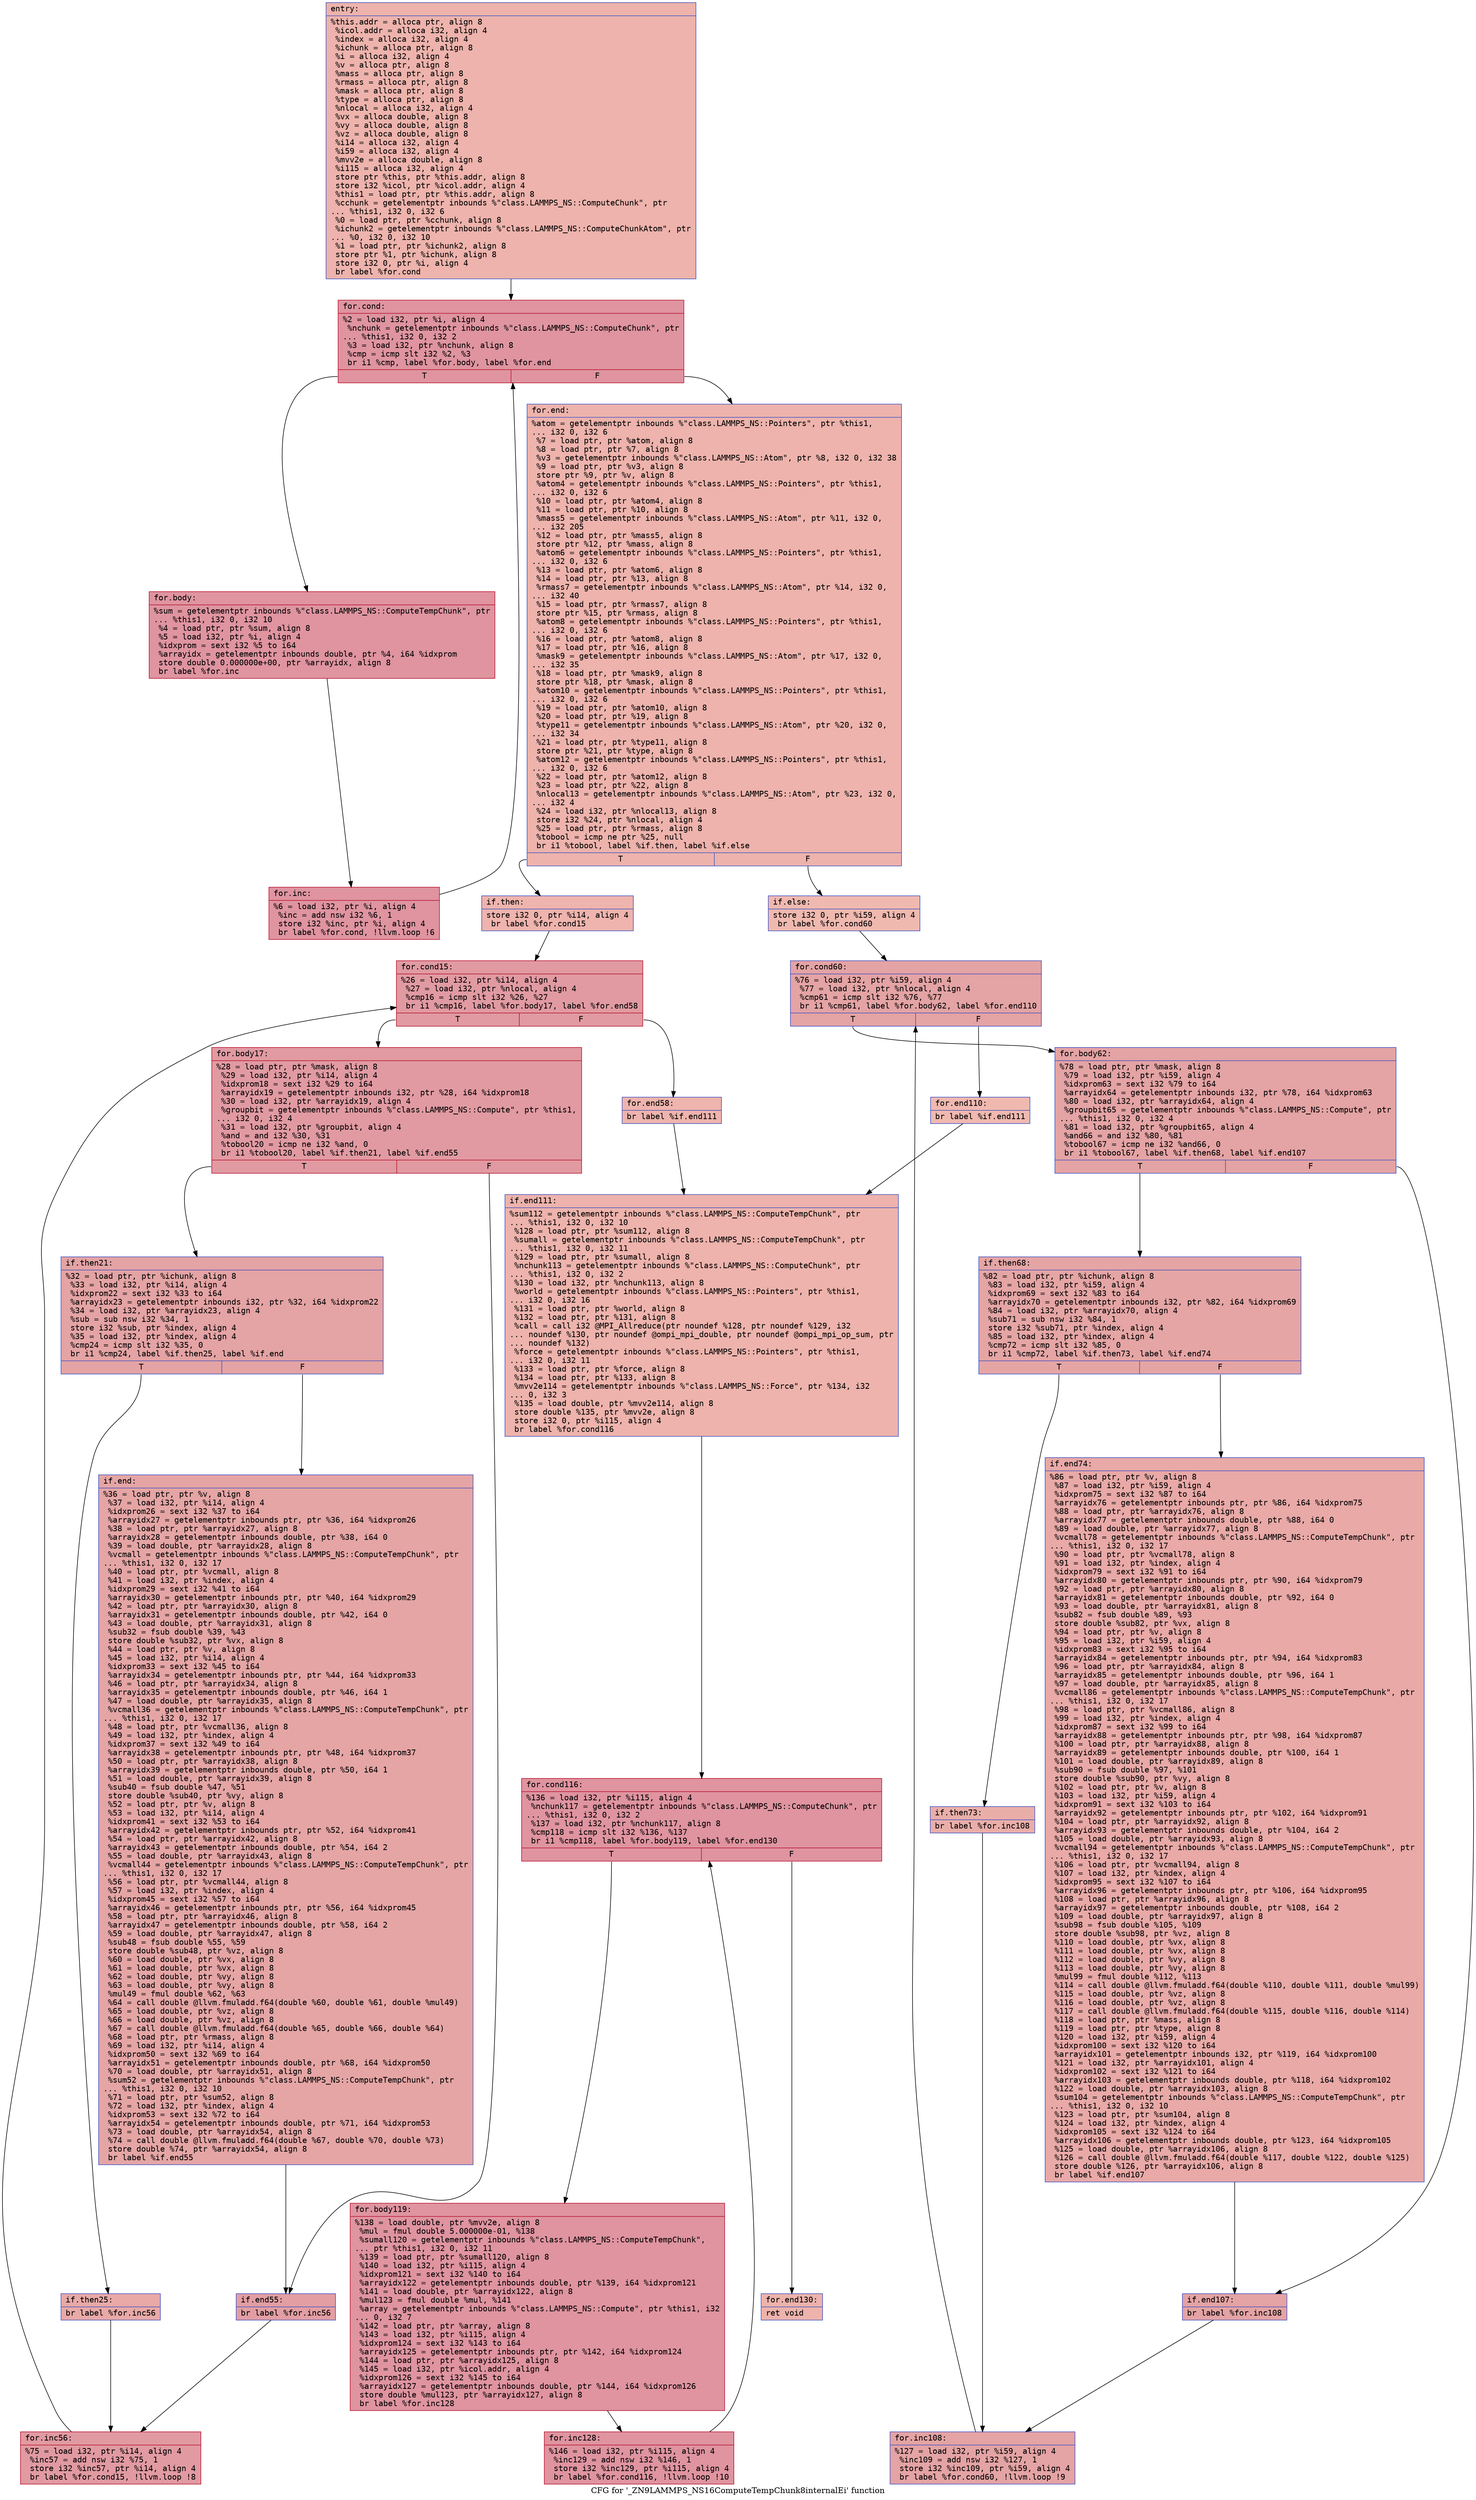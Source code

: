 digraph "CFG for '_ZN9LAMMPS_NS16ComputeTempChunk8internalEi' function" {
	label="CFG for '_ZN9LAMMPS_NS16ComputeTempChunk8internalEi' function";

	Node0x555af8c3a590 [shape=record,color="#3d50c3ff", style=filled, fillcolor="#d6524470" fontname="Courier",label="{entry:\l|  %this.addr = alloca ptr, align 8\l  %icol.addr = alloca i32, align 4\l  %index = alloca i32, align 4\l  %ichunk = alloca ptr, align 8\l  %i = alloca i32, align 4\l  %v = alloca ptr, align 8\l  %mass = alloca ptr, align 8\l  %rmass = alloca ptr, align 8\l  %mask = alloca ptr, align 8\l  %type = alloca ptr, align 8\l  %nlocal = alloca i32, align 4\l  %vx = alloca double, align 8\l  %vy = alloca double, align 8\l  %vz = alloca double, align 8\l  %i14 = alloca i32, align 4\l  %i59 = alloca i32, align 4\l  %mvv2e = alloca double, align 8\l  %i115 = alloca i32, align 4\l  store ptr %this, ptr %this.addr, align 8\l  store i32 %icol, ptr %icol.addr, align 4\l  %this1 = load ptr, ptr %this.addr, align 8\l  %cchunk = getelementptr inbounds %\"class.LAMMPS_NS::ComputeChunk\", ptr\l... %this1, i32 0, i32 6\l  %0 = load ptr, ptr %cchunk, align 8\l  %ichunk2 = getelementptr inbounds %\"class.LAMMPS_NS::ComputeChunkAtom\", ptr\l... %0, i32 0, i32 10\l  %1 = load ptr, ptr %ichunk2, align 8\l  store ptr %1, ptr %ichunk, align 8\l  store i32 0, ptr %i, align 4\l  br label %for.cond\l}"];
	Node0x555af8c3a590 -> Node0x555af8c3dd00[tooltip="entry -> for.cond\nProbability 100.00%" ];
	Node0x555af8c3dd00 [shape=record,color="#b70d28ff", style=filled, fillcolor="#b70d2870" fontname="Courier",label="{for.cond:\l|  %2 = load i32, ptr %i, align 4\l  %nchunk = getelementptr inbounds %\"class.LAMMPS_NS::ComputeChunk\", ptr\l... %this1, i32 0, i32 2\l  %3 = load i32, ptr %nchunk, align 8\l  %cmp = icmp slt i32 %2, %3\l  br i1 %cmp, label %for.body, label %for.end\l|{<s0>T|<s1>F}}"];
	Node0x555af8c3dd00:s0 -> Node0x555af8c3e210[tooltip="for.cond -> for.body\nProbability 96.88%" ];
	Node0x555af8c3dd00:s1 -> Node0x555af8c3e290[tooltip="for.cond -> for.end\nProbability 3.12%" ];
	Node0x555af8c3e210 [shape=record,color="#b70d28ff", style=filled, fillcolor="#b70d2870" fontname="Courier",label="{for.body:\l|  %sum = getelementptr inbounds %\"class.LAMMPS_NS::ComputeTempChunk\", ptr\l... %this1, i32 0, i32 10\l  %4 = load ptr, ptr %sum, align 8\l  %5 = load i32, ptr %i, align 4\l  %idxprom = sext i32 %5 to i64\l  %arrayidx = getelementptr inbounds double, ptr %4, i64 %idxprom\l  store double 0.000000e+00, ptr %arrayidx, align 8\l  br label %for.inc\l}"];
	Node0x555af8c3e210 -> Node0x555af8c3e790[tooltip="for.body -> for.inc\nProbability 100.00%" ];
	Node0x555af8c3e790 [shape=record,color="#b70d28ff", style=filled, fillcolor="#b70d2870" fontname="Courier",label="{for.inc:\l|  %6 = load i32, ptr %i, align 4\l  %inc = add nsw i32 %6, 1\l  store i32 %inc, ptr %i, align 4\l  br label %for.cond, !llvm.loop !6\l}"];
	Node0x555af8c3e790 -> Node0x555af8c3dd00[tooltip="for.inc -> for.cond\nProbability 100.00%" ];
	Node0x555af8c3e290 [shape=record,color="#3d50c3ff", style=filled, fillcolor="#d6524470" fontname="Courier",label="{for.end:\l|  %atom = getelementptr inbounds %\"class.LAMMPS_NS::Pointers\", ptr %this1,\l... i32 0, i32 6\l  %7 = load ptr, ptr %atom, align 8\l  %8 = load ptr, ptr %7, align 8\l  %v3 = getelementptr inbounds %\"class.LAMMPS_NS::Atom\", ptr %8, i32 0, i32 38\l  %9 = load ptr, ptr %v3, align 8\l  store ptr %9, ptr %v, align 8\l  %atom4 = getelementptr inbounds %\"class.LAMMPS_NS::Pointers\", ptr %this1,\l... i32 0, i32 6\l  %10 = load ptr, ptr %atom4, align 8\l  %11 = load ptr, ptr %10, align 8\l  %mass5 = getelementptr inbounds %\"class.LAMMPS_NS::Atom\", ptr %11, i32 0,\l... i32 205\l  %12 = load ptr, ptr %mass5, align 8\l  store ptr %12, ptr %mass, align 8\l  %atom6 = getelementptr inbounds %\"class.LAMMPS_NS::Pointers\", ptr %this1,\l... i32 0, i32 6\l  %13 = load ptr, ptr %atom6, align 8\l  %14 = load ptr, ptr %13, align 8\l  %rmass7 = getelementptr inbounds %\"class.LAMMPS_NS::Atom\", ptr %14, i32 0,\l... i32 40\l  %15 = load ptr, ptr %rmass7, align 8\l  store ptr %15, ptr %rmass, align 8\l  %atom8 = getelementptr inbounds %\"class.LAMMPS_NS::Pointers\", ptr %this1,\l... i32 0, i32 6\l  %16 = load ptr, ptr %atom8, align 8\l  %17 = load ptr, ptr %16, align 8\l  %mask9 = getelementptr inbounds %\"class.LAMMPS_NS::Atom\", ptr %17, i32 0,\l... i32 35\l  %18 = load ptr, ptr %mask9, align 8\l  store ptr %18, ptr %mask, align 8\l  %atom10 = getelementptr inbounds %\"class.LAMMPS_NS::Pointers\", ptr %this1,\l... i32 0, i32 6\l  %19 = load ptr, ptr %atom10, align 8\l  %20 = load ptr, ptr %19, align 8\l  %type11 = getelementptr inbounds %\"class.LAMMPS_NS::Atom\", ptr %20, i32 0,\l... i32 34\l  %21 = load ptr, ptr %type11, align 8\l  store ptr %21, ptr %type, align 8\l  %atom12 = getelementptr inbounds %\"class.LAMMPS_NS::Pointers\", ptr %this1,\l... i32 0, i32 6\l  %22 = load ptr, ptr %atom12, align 8\l  %23 = load ptr, ptr %22, align 8\l  %nlocal13 = getelementptr inbounds %\"class.LAMMPS_NS::Atom\", ptr %23, i32 0,\l... i32 4\l  %24 = load i32, ptr %nlocal13, align 8\l  store i32 %24, ptr %nlocal, align 4\l  %25 = load ptr, ptr %rmass, align 8\l  %tobool = icmp ne ptr %25, null\l  br i1 %tobool, label %if.then, label %if.else\l|{<s0>T|<s1>F}}"];
	Node0x555af8c3e290:s0 -> Node0x555af8c40400[tooltip="for.end -> if.then\nProbability 62.50%" ];
	Node0x555af8c3e290:s1 -> Node0x555af8c40470[tooltip="for.end -> if.else\nProbability 37.50%" ];
	Node0x555af8c40400 [shape=record,color="#3d50c3ff", style=filled, fillcolor="#d8564670" fontname="Courier",label="{if.then:\l|  store i32 0, ptr %i14, align 4\l  br label %for.cond15\l}"];
	Node0x555af8c40400 -> Node0x555af8c3ded0[tooltip="if.then -> for.cond15\nProbability 100.00%" ];
	Node0x555af8c3ded0 [shape=record,color="#b70d28ff", style=filled, fillcolor="#bb1b2c70" fontname="Courier",label="{for.cond15:\l|  %26 = load i32, ptr %i14, align 4\l  %27 = load i32, ptr %nlocal, align 4\l  %cmp16 = icmp slt i32 %26, %27\l  br i1 %cmp16, label %for.body17, label %for.end58\l|{<s0>T|<s1>F}}"];
	Node0x555af8c3ded0:s0 -> Node0x555af8c40c10[tooltip="for.cond15 -> for.body17\nProbability 96.88%" ];
	Node0x555af8c3ded0:s1 -> Node0x555af8c40c60[tooltip="for.cond15 -> for.end58\nProbability 3.12%" ];
	Node0x555af8c40c10 [shape=record,color="#b70d28ff", style=filled, fillcolor="#bb1b2c70" fontname="Courier",label="{for.body17:\l|  %28 = load ptr, ptr %mask, align 8\l  %29 = load i32, ptr %i14, align 4\l  %idxprom18 = sext i32 %29 to i64\l  %arrayidx19 = getelementptr inbounds i32, ptr %28, i64 %idxprom18\l  %30 = load i32, ptr %arrayidx19, align 4\l  %groupbit = getelementptr inbounds %\"class.LAMMPS_NS::Compute\", ptr %this1,\l... i32 0, i32 4\l  %31 = load i32, ptr %groupbit, align 4\l  %and = and i32 %30, %31\l  %tobool20 = icmp ne i32 %and, 0\l  br i1 %tobool20, label %if.then21, label %if.end55\l|{<s0>T|<s1>F}}"];
	Node0x555af8c40c10:s0 -> Node0x555af8c41360[tooltip="for.body17 -> if.then21\nProbability 62.50%" ];
	Node0x555af8c40c10:s1 -> Node0x555af8c413e0[tooltip="for.body17 -> if.end55\nProbability 37.50%" ];
	Node0x555af8c41360 [shape=record,color="#3d50c3ff", style=filled, fillcolor="#c32e3170" fontname="Courier",label="{if.then21:\l|  %32 = load ptr, ptr %ichunk, align 8\l  %33 = load i32, ptr %i14, align 4\l  %idxprom22 = sext i32 %33 to i64\l  %arrayidx23 = getelementptr inbounds i32, ptr %32, i64 %idxprom22\l  %34 = load i32, ptr %arrayidx23, align 4\l  %sub = sub nsw i32 %34, 1\l  store i32 %sub, ptr %index, align 4\l  %35 = load i32, ptr %index, align 4\l  %cmp24 = icmp slt i32 %35, 0\l  br i1 %cmp24, label %if.then25, label %if.end\l|{<s0>T|<s1>F}}"];
	Node0x555af8c41360:s0 -> Node0x555af8c41a80[tooltip="if.then21 -> if.then25\nProbability 37.50%" ];
	Node0x555af8c41360:s1 -> Node0x555af8c41b00[tooltip="if.then21 -> if.end\nProbability 62.50%" ];
	Node0x555af8c41a80 [shape=record,color="#3d50c3ff", style=filled, fillcolor="#ca3b3770" fontname="Courier",label="{if.then25:\l|  br label %for.inc56\l}"];
	Node0x555af8c41a80 -> Node0x555af8c41c20[tooltip="if.then25 -> for.inc56\nProbability 100.00%" ];
	Node0x555af8c41b00 [shape=record,color="#3d50c3ff", style=filled, fillcolor="#c5333470" fontname="Courier",label="{if.end:\l|  %36 = load ptr, ptr %v, align 8\l  %37 = load i32, ptr %i14, align 4\l  %idxprom26 = sext i32 %37 to i64\l  %arrayidx27 = getelementptr inbounds ptr, ptr %36, i64 %idxprom26\l  %38 = load ptr, ptr %arrayidx27, align 8\l  %arrayidx28 = getelementptr inbounds double, ptr %38, i64 0\l  %39 = load double, ptr %arrayidx28, align 8\l  %vcmall = getelementptr inbounds %\"class.LAMMPS_NS::ComputeTempChunk\", ptr\l... %this1, i32 0, i32 17\l  %40 = load ptr, ptr %vcmall, align 8\l  %41 = load i32, ptr %index, align 4\l  %idxprom29 = sext i32 %41 to i64\l  %arrayidx30 = getelementptr inbounds ptr, ptr %40, i64 %idxprom29\l  %42 = load ptr, ptr %arrayidx30, align 8\l  %arrayidx31 = getelementptr inbounds double, ptr %42, i64 0\l  %43 = load double, ptr %arrayidx31, align 8\l  %sub32 = fsub double %39, %43\l  store double %sub32, ptr %vx, align 8\l  %44 = load ptr, ptr %v, align 8\l  %45 = load i32, ptr %i14, align 4\l  %idxprom33 = sext i32 %45 to i64\l  %arrayidx34 = getelementptr inbounds ptr, ptr %44, i64 %idxprom33\l  %46 = load ptr, ptr %arrayidx34, align 8\l  %arrayidx35 = getelementptr inbounds double, ptr %46, i64 1\l  %47 = load double, ptr %arrayidx35, align 8\l  %vcmall36 = getelementptr inbounds %\"class.LAMMPS_NS::ComputeTempChunk\", ptr\l... %this1, i32 0, i32 17\l  %48 = load ptr, ptr %vcmall36, align 8\l  %49 = load i32, ptr %index, align 4\l  %idxprom37 = sext i32 %49 to i64\l  %arrayidx38 = getelementptr inbounds ptr, ptr %48, i64 %idxprom37\l  %50 = load ptr, ptr %arrayidx38, align 8\l  %arrayidx39 = getelementptr inbounds double, ptr %50, i64 1\l  %51 = load double, ptr %arrayidx39, align 8\l  %sub40 = fsub double %47, %51\l  store double %sub40, ptr %vy, align 8\l  %52 = load ptr, ptr %v, align 8\l  %53 = load i32, ptr %i14, align 4\l  %idxprom41 = sext i32 %53 to i64\l  %arrayidx42 = getelementptr inbounds ptr, ptr %52, i64 %idxprom41\l  %54 = load ptr, ptr %arrayidx42, align 8\l  %arrayidx43 = getelementptr inbounds double, ptr %54, i64 2\l  %55 = load double, ptr %arrayidx43, align 8\l  %vcmall44 = getelementptr inbounds %\"class.LAMMPS_NS::ComputeTempChunk\", ptr\l... %this1, i32 0, i32 17\l  %56 = load ptr, ptr %vcmall44, align 8\l  %57 = load i32, ptr %index, align 4\l  %idxprom45 = sext i32 %57 to i64\l  %arrayidx46 = getelementptr inbounds ptr, ptr %56, i64 %idxprom45\l  %58 = load ptr, ptr %arrayidx46, align 8\l  %arrayidx47 = getelementptr inbounds double, ptr %58, i64 2\l  %59 = load double, ptr %arrayidx47, align 8\l  %sub48 = fsub double %55, %59\l  store double %sub48, ptr %vz, align 8\l  %60 = load double, ptr %vx, align 8\l  %61 = load double, ptr %vx, align 8\l  %62 = load double, ptr %vy, align 8\l  %63 = load double, ptr %vy, align 8\l  %mul49 = fmul double %62, %63\l  %64 = call double @llvm.fmuladd.f64(double %60, double %61, double %mul49)\l  %65 = load double, ptr %vz, align 8\l  %66 = load double, ptr %vz, align 8\l  %67 = call double @llvm.fmuladd.f64(double %65, double %66, double %64)\l  %68 = load ptr, ptr %rmass, align 8\l  %69 = load i32, ptr %i14, align 4\l  %idxprom50 = sext i32 %69 to i64\l  %arrayidx51 = getelementptr inbounds double, ptr %68, i64 %idxprom50\l  %70 = load double, ptr %arrayidx51, align 8\l  %sum52 = getelementptr inbounds %\"class.LAMMPS_NS::ComputeTempChunk\", ptr\l... %this1, i32 0, i32 10\l  %71 = load ptr, ptr %sum52, align 8\l  %72 = load i32, ptr %index, align 4\l  %idxprom53 = sext i32 %72 to i64\l  %arrayidx54 = getelementptr inbounds double, ptr %71, i64 %idxprom53\l  %73 = load double, ptr %arrayidx54, align 8\l  %74 = call double @llvm.fmuladd.f64(double %67, double %70, double %73)\l  store double %74, ptr %arrayidx54, align 8\l  br label %if.end55\l}"];
	Node0x555af8c41b00 -> Node0x555af8c413e0[tooltip="if.end -> if.end55\nProbability 100.00%" ];
	Node0x555af8c413e0 [shape=record,color="#3d50c3ff", style=filled, fillcolor="#be242e70" fontname="Courier",label="{if.end55:\l|  br label %for.inc56\l}"];
	Node0x555af8c413e0 -> Node0x555af8c41c20[tooltip="if.end55 -> for.inc56\nProbability 100.00%" ];
	Node0x555af8c41c20 [shape=record,color="#b70d28ff", style=filled, fillcolor="#bb1b2c70" fontname="Courier",label="{for.inc56:\l|  %75 = load i32, ptr %i14, align 4\l  %inc57 = add nsw i32 %75, 1\l  store i32 %inc57, ptr %i14, align 4\l  br label %for.cond15, !llvm.loop !8\l}"];
	Node0x555af8c41c20 -> Node0x555af8c3ded0[tooltip="for.inc56 -> for.cond15\nProbability 100.00%" ];
	Node0x555af8c40c60 [shape=record,color="#3d50c3ff", style=filled, fillcolor="#d8564670" fontname="Courier",label="{for.end58:\l|  br label %if.end111\l}"];
	Node0x555af8c40c60 -> Node0x555af8c45e10[tooltip="for.end58 -> if.end111\nProbability 100.00%" ];
	Node0x555af8c40470 [shape=record,color="#3d50c3ff", style=filled, fillcolor="#de614d70" fontname="Courier",label="{if.else:\l|  store i32 0, ptr %i59, align 4\l  br label %for.cond60\l}"];
	Node0x555af8c40470 -> Node0x555af8c45f70[tooltip="if.else -> for.cond60\nProbability 100.00%" ];
	Node0x555af8c45f70 [shape=record,color="#3d50c3ff", style=filled, fillcolor="#c32e3170" fontname="Courier",label="{for.cond60:\l|  %76 = load i32, ptr %i59, align 4\l  %77 = load i32, ptr %nlocal, align 4\l  %cmp61 = icmp slt i32 %76, %77\l  br i1 %cmp61, label %for.body62, label %for.end110\l|{<s0>T|<s1>F}}"];
	Node0x555af8c45f70:s0 -> Node0x555af8c461c0[tooltip="for.cond60 -> for.body62\nProbability 96.88%" ];
	Node0x555af8c45f70:s1 -> Node0x555af8c46240[tooltip="for.cond60 -> for.end110\nProbability 3.12%" ];
	Node0x555af8c461c0 [shape=record,color="#3d50c3ff", style=filled, fillcolor="#c32e3170" fontname="Courier",label="{for.body62:\l|  %78 = load ptr, ptr %mask, align 8\l  %79 = load i32, ptr %i59, align 4\l  %idxprom63 = sext i32 %79 to i64\l  %arrayidx64 = getelementptr inbounds i32, ptr %78, i64 %idxprom63\l  %80 = load i32, ptr %arrayidx64, align 4\l  %groupbit65 = getelementptr inbounds %\"class.LAMMPS_NS::Compute\", ptr\l... %this1, i32 0, i32 4\l  %81 = load i32, ptr %groupbit65, align 4\l  %and66 = and i32 %80, %81\l  %tobool67 = icmp ne i32 %and66, 0\l  br i1 %tobool67, label %if.then68, label %if.end107\l|{<s0>T|<s1>F}}"];
	Node0x555af8c461c0:s0 -> Node0x555af8c46940[tooltip="for.body62 -> if.then68\nProbability 62.50%" ];
	Node0x555af8c461c0:s1 -> Node0x555af8c469c0[tooltip="for.body62 -> if.end107\nProbability 37.50%" ];
	Node0x555af8c46940 [shape=record,color="#3d50c3ff", style=filled, fillcolor="#c5333470" fontname="Courier",label="{if.then68:\l|  %82 = load ptr, ptr %ichunk, align 8\l  %83 = load i32, ptr %i59, align 4\l  %idxprom69 = sext i32 %83 to i64\l  %arrayidx70 = getelementptr inbounds i32, ptr %82, i64 %idxprom69\l  %84 = load i32, ptr %arrayidx70, align 4\l  %sub71 = sub nsw i32 %84, 1\l  store i32 %sub71, ptr %index, align 4\l  %85 = load i32, ptr %index, align 4\l  %cmp72 = icmp slt i32 %85, 0\l  br i1 %cmp72, label %if.then73, label %if.end74\l|{<s0>T|<s1>F}}"];
	Node0x555af8c46940:s0 -> Node0x555af8c47060[tooltip="if.then68 -> if.then73\nProbability 37.50%" ];
	Node0x555af8c46940:s1 -> Node0x555af8c470e0[tooltip="if.then68 -> if.end74\nProbability 62.50%" ];
	Node0x555af8c47060 [shape=record,color="#3d50c3ff", style=filled, fillcolor="#d0473d70" fontname="Courier",label="{if.then73:\l|  br label %for.inc108\l}"];
	Node0x555af8c47060 -> Node0x555af8c47210[tooltip="if.then73 -> for.inc108\nProbability 100.00%" ];
	Node0x555af8c470e0 [shape=record,color="#3d50c3ff", style=filled, fillcolor="#ca3b3770" fontname="Courier",label="{if.end74:\l|  %86 = load ptr, ptr %v, align 8\l  %87 = load i32, ptr %i59, align 4\l  %idxprom75 = sext i32 %87 to i64\l  %arrayidx76 = getelementptr inbounds ptr, ptr %86, i64 %idxprom75\l  %88 = load ptr, ptr %arrayidx76, align 8\l  %arrayidx77 = getelementptr inbounds double, ptr %88, i64 0\l  %89 = load double, ptr %arrayidx77, align 8\l  %vcmall78 = getelementptr inbounds %\"class.LAMMPS_NS::ComputeTempChunk\", ptr\l... %this1, i32 0, i32 17\l  %90 = load ptr, ptr %vcmall78, align 8\l  %91 = load i32, ptr %index, align 4\l  %idxprom79 = sext i32 %91 to i64\l  %arrayidx80 = getelementptr inbounds ptr, ptr %90, i64 %idxprom79\l  %92 = load ptr, ptr %arrayidx80, align 8\l  %arrayidx81 = getelementptr inbounds double, ptr %92, i64 0\l  %93 = load double, ptr %arrayidx81, align 8\l  %sub82 = fsub double %89, %93\l  store double %sub82, ptr %vx, align 8\l  %94 = load ptr, ptr %v, align 8\l  %95 = load i32, ptr %i59, align 4\l  %idxprom83 = sext i32 %95 to i64\l  %arrayidx84 = getelementptr inbounds ptr, ptr %94, i64 %idxprom83\l  %96 = load ptr, ptr %arrayidx84, align 8\l  %arrayidx85 = getelementptr inbounds double, ptr %96, i64 1\l  %97 = load double, ptr %arrayidx85, align 8\l  %vcmall86 = getelementptr inbounds %\"class.LAMMPS_NS::ComputeTempChunk\", ptr\l... %this1, i32 0, i32 17\l  %98 = load ptr, ptr %vcmall86, align 8\l  %99 = load i32, ptr %index, align 4\l  %idxprom87 = sext i32 %99 to i64\l  %arrayidx88 = getelementptr inbounds ptr, ptr %98, i64 %idxprom87\l  %100 = load ptr, ptr %arrayidx88, align 8\l  %arrayidx89 = getelementptr inbounds double, ptr %100, i64 1\l  %101 = load double, ptr %arrayidx89, align 8\l  %sub90 = fsub double %97, %101\l  store double %sub90, ptr %vy, align 8\l  %102 = load ptr, ptr %v, align 8\l  %103 = load i32, ptr %i59, align 4\l  %idxprom91 = sext i32 %103 to i64\l  %arrayidx92 = getelementptr inbounds ptr, ptr %102, i64 %idxprom91\l  %104 = load ptr, ptr %arrayidx92, align 8\l  %arrayidx93 = getelementptr inbounds double, ptr %104, i64 2\l  %105 = load double, ptr %arrayidx93, align 8\l  %vcmall94 = getelementptr inbounds %\"class.LAMMPS_NS::ComputeTempChunk\", ptr\l... %this1, i32 0, i32 17\l  %106 = load ptr, ptr %vcmall94, align 8\l  %107 = load i32, ptr %index, align 4\l  %idxprom95 = sext i32 %107 to i64\l  %arrayidx96 = getelementptr inbounds ptr, ptr %106, i64 %idxprom95\l  %108 = load ptr, ptr %arrayidx96, align 8\l  %arrayidx97 = getelementptr inbounds double, ptr %108, i64 2\l  %109 = load double, ptr %arrayidx97, align 8\l  %sub98 = fsub double %105, %109\l  store double %sub98, ptr %vz, align 8\l  %110 = load double, ptr %vx, align 8\l  %111 = load double, ptr %vx, align 8\l  %112 = load double, ptr %vy, align 8\l  %113 = load double, ptr %vy, align 8\l  %mul99 = fmul double %112, %113\l  %114 = call double @llvm.fmuladd.f64(double %110, double %111, double %mul99)\l  %115 = load double, ptr %vz, align 8\l  %116 = load double, ptr %vz, align 8\l  %117 = call double @llvm.fmuladd.f64(double %115, double %116, double %114)\l  %118 = load ptr, ptr %mass, align 8\l  %119 = load ptr, ptr %type, align 8\l  %120 = load i32, ptr %i59, align 4\l  %idxprom100 = sext i32 %120 to i64\l  %arrayidx101 = getelementptr inbounds i32, ptr %119, i64 %idxprom100\l  %121 = load i32, ptr %arrayidx101, align 4\l  %idxprom102 = sext i32 %121 to i64\l  %arrayidx103 = getelementptr inbounds double, ptr %118, i64 %idxprom102\l  %122 = load double, ptr %arrayidx103, align 8\l  %sum104 = getelementptr inbounds %\"class.LAMMPS_NS::ComputeTempChunk\", ptr\l... %this1, i32 0, i32 10\l  %123 = load ptr, ptr %sum104, align 8\l  %124 = load i32, ptr %index, align 4\l  %idxprom105 = sext i32 %124 to i64\l  %arrayidx106 = getelementptr inbounds double, ptr %123, i64 %idxprom105\l  %125 = load double, ptr %arrayidx106, align 8\l  %126 = call double @llvm.fmuladd.f64(double %117, double %122, double %125)\l  store double %126, ptr %arrayidx106, align 8\l  br label %if.end107\l}"];
	Node0x555af8c470e0 -> Node0x555af8c469c0[tooltip="if.end74 -> if.end107\nProbability 100.00%" ];
	Node0x555af8c469c0 [shape=record,color="#3d50c3ff", style=filled, fillcolor="#c32e3170" fontname="Courier",label="{if.end107:\l|  br label %for.inc108\l}"];
	Node0x555af8c469c0 -> Node0x555af8c47210[tooltip="if.end107 -> for.inc108\nProbability 100.00%" ];
	Node0x555af8c47210 [shape=record,color="#3d50c3ff", style=filled, fillcolor="#c32e3170" fontname="Courier",label="{for.inc108:\l|  %127 = load i32, ptr %i59, align 4\l  %inc109 = add nsw i32 %127, 1\l  store i32 %inc109, ptr %i59, align 4\l  br label %for.cond60, !llvm.loop !9\l}"];
	Node0x555af8c47210 -> Node0x555af8c45f70[tooltip="for.inc108 -> for.cond60\nProbability 100.00%" ];
	Node0x555af8c46240 [shape=record,color="#3d50c3ff", style=filled, fillcolor="#de614d70" fontname="Courier",label="{for.end110:\l|  br label %if.end111\l}"];
	Node0x555af8c46240 -> Node0x555af8c45e10[tooltip="for.end110 -> if.end111\nProbability 100.00%" ];
	Node0x555af8c45e10 [shape=record,color="#3d50c3ff", style=filled, fillcolor="#d6524470" fontname="Courier",label="{if.end111:\l|  %sum112 = getelementptr inbounds %\"class.LAMMPS_NS::ComputeTempChunk\", ptr\l... %this1, i32 0, i32 10\l  %128 = load ptr, ptr %sum112, align 8\l  %sumall = getelementptr inbounds %\"class.LAMMPS_NS::ComputeTempChunk\", ptr\l... %this1, i32 0, i32 11\l  %129 = load ptr, ptr %sumall, align 8\l  %nchunk113 = getelementptr inbounds %\"class.LAMMPS_NS::ComputeChunk\", ptr\l... %this1, i32 0, i32 2\l  %130 = load i32, ptr %nchunk113, align 8\l  %world = getelementptr inbounds %\"class.LAMMPS_NS::Pointers\", ptr %this1,\l... i32 0, i32 16\l  %131 = load ptr, ptr %world, align 8\l  %132 = load ptr, ptr %131, align 8\l  %call = call i32 @MPI_Allreduce(ptr noundef %128, ptr noundef %129, i32\l... noundef %130, ptr noundef @ompi_mpi_double, ptr noundef @ompi_mpi_op_sum, ptr\l... noundef %132)\l  %force = getelementptr inbounds %\"class.LAMMPS_NS::Pointers\", ptr %this1,\l... i32 0, i32 11\l  %133 = load ptr, ptr %force, align 8\l  %134 = load ptr, ptr %133, align 8\l  %mvv2e114 = getelementptr inbounds %\"class.LAMMPS_NS::Force\", ptr %134, i32\l... 0, i32 3\l  %135 = load double, ptr %mvv2e114, align 8\l  store double %135, ptr %mvv2e, align 8\l  store i32 0, ptr %i115, align 4\l  br label %for.cond116\l}"];
	Node0x555af8c45e10 -> Node0x555af8c4bd80[tooltip="if.end111 -> for.cond116\nProbability 100.00%" ];
	Node0x555af8c4bd80 [shape=record,color="#b70d28ff", style=filled, fillcolor="#b70d2870" fontname="Courier",label="{for.cond116:\l|  %136 = load i32, ptr %i115, align 4\l  %nchunk117 = getelementptr inbounds %\"class.LAMMPS_NS::ComputeChunk\", ptr\l... %this1, i32 0, i32 2\l  %137 = load i32, ptr %nchunk117, align 8\l  %cmp118 = icmp slt i32 %136, %137\l  br i1 %cmp118, label %for.body119, label %for.end130\l|{<s0>T|<s1>F}}"];
	Node0x555af8c4bd80:s0 -> Node0x555af8c4c110[tooltip="for.cond116 -> for.body119\nProbability 96.88%" ];
	Node0x555af8c4bd80:s1 -> Node0x555af8c4c190[tooltip="for.cond116 -> for.end130\nProbability 3.12%" ];
	Node0x555af8c4c110 [shape=record,color="#b70d28ff", style=filled, fillcolor="#b70d2870" fontname="Courier",label="{for.body119:\l|  %138 = load double, ptr %mvv2e, align 8\l  %mul = fmul double 5.000000e-01, %138\l  %sumall120 = getelementptr inbounds %\"class.LAMMPS_NS::ComputeTempChunk\",\l... ptr %this1, i32 0, i32 11\l  %139 = load ptr, ptr %sumall120, align 8\l  %140 = load i32, ptr %i115, align 4\l  %idxprom121 = sext i32 %140 to i64\l  %arrayidx122 = getelementptr inbounds double, ptr %139, i64 %idxprom121\l  %141 = load double, ptr %arrayidx122, align 8\l  %mul123 = fmul double %mul, %141\l  %array = getelementptr inbounds %\"class.LAMMPS_NS::Compute\", ptr %this1, i32\l... 0, i32 7\l  %142 = load ptr, ptr %array, align 8\l  %143 = load i32, ptr %i115, align 4\l  %idxprom124 = sext i32 %143 to i64\l  %arrayidx125 = getelementptr inbounds ptr, ptr %142, i64 %idxprom124\l  %144 = load ptr, ptr %arrayidx125, align 8\l  %145 = load i32, ptr %icol.addr, align 4\l  %idxprom126 = sext i32 %145 to i64\l  %arrayidx127 = getelementptr inbounds double, ptr %144, i64 %idxprom126\l  store double %mul123, ptr %arrayidx127, align 8\l  br label %for.inc128\l}"];
	Node0x555af8c4c110 -> Node0x555af8c4cee0[tooltip="for.body119 -> for.inc128\nProbability 100.00%" ];
	Node0x555af8c4cee0 [shape=record,color="#b70d28ff", style=filled, fillcolor="#b70d2870" fontname="Courier",label="{for.inc128:\l|  %146 = load i32, ptr %i115, align 4\l  %inc129 = add nsw i32 %146, 1\l  store i32 %inc129, ptr %i115, align 4\l  br label %for.cond116, !llvm.loop !10\l}"];
	Node0x555af8c4cee0 -> Node0x555af8c4bd80[tooltip="for.inc128 -> for.cond116\nProbability 100.00%" ];
	Node0x555af8c4c190 [shape=record,color="#3d50c3ff", style=filled, fillcolor="#d6524470" fontname="Courier",label="{for.end130:\l|  ret void\l}"];
}
